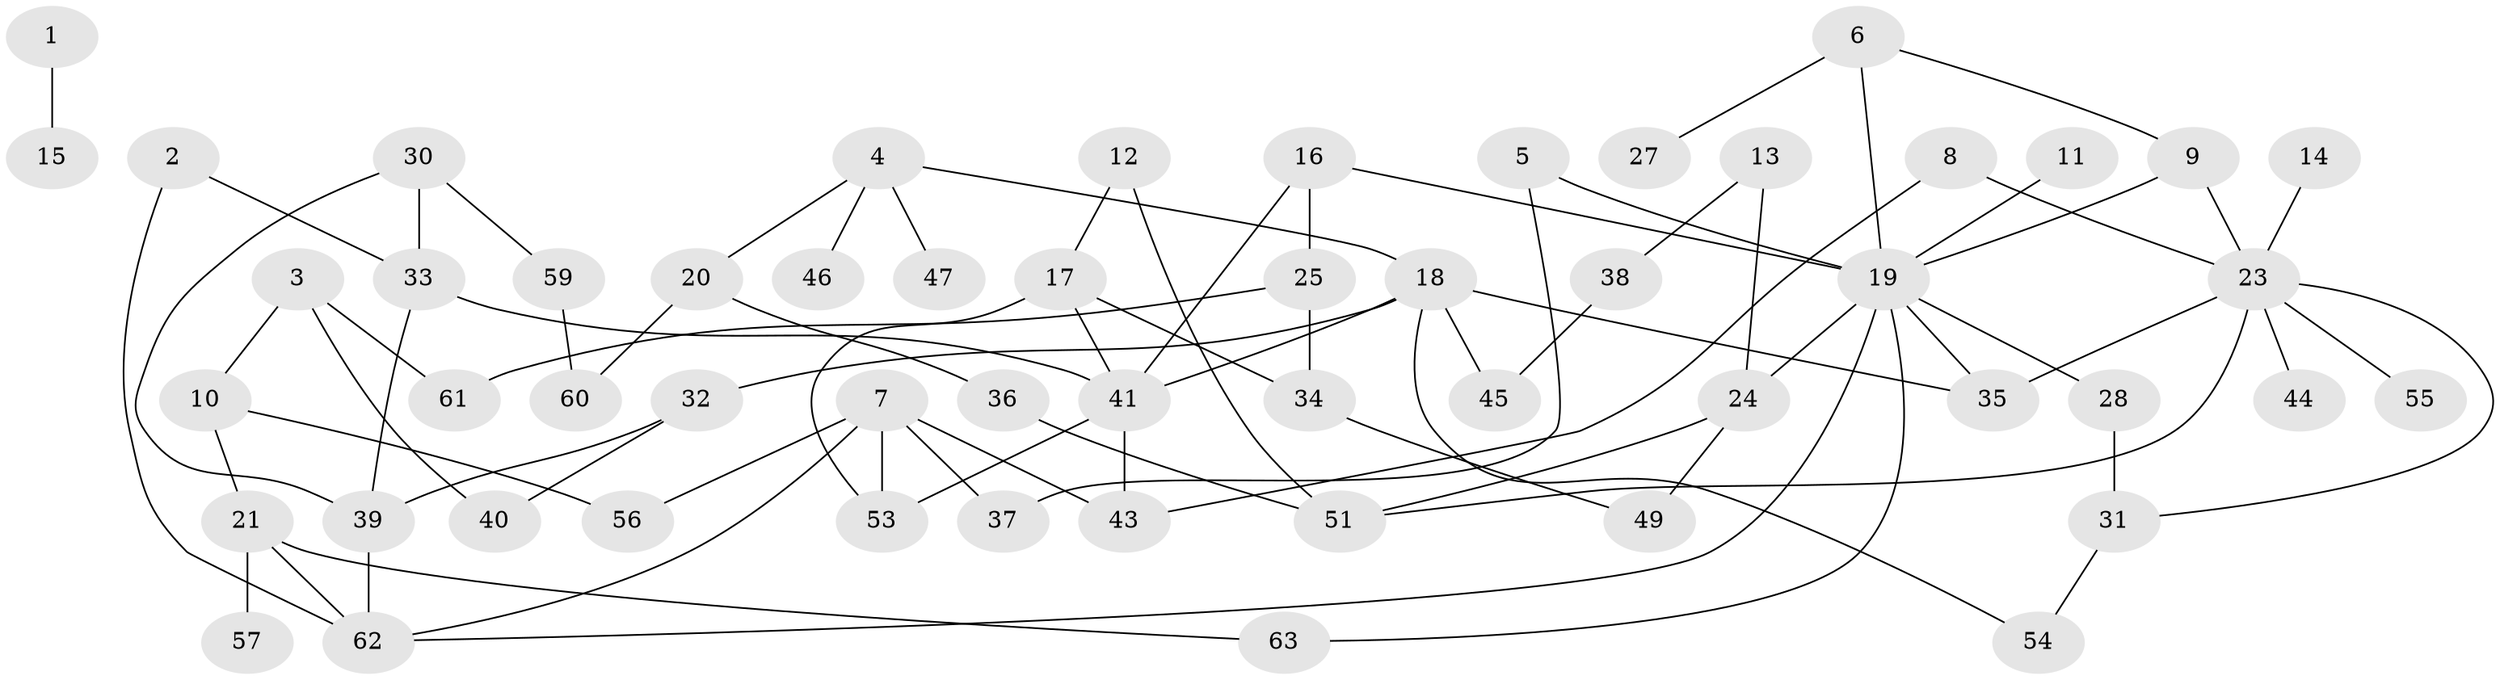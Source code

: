 // original degree distribution, {1: 0.25396825396825395, 2: 0.2777777777777778, 4: 0.1111111111111111, 3: 0.25396825396825395, 5: 0.047619047619047616, 0: 0.05555555555555555}
// Generated by graph-tools (version 1.1) at 2025/33/03/09/25 02:33:28]
// undirected, 55 vertices, 78 edges
graph export_dot {
graph [start="1"]
  node [color=gray90,style=filled];
  1;
  2;
  3;
  4;
  5;
  6;
  7;
  8;
  9;
  10;
  11;
  12;
  13;
  14;
  15;
  16;
  17;
  18;
  19;
  20;
  21;
  23;
  24;
  25;
  27;
  28;
  30;
  31;
  32;
  33;
  34;
  35;
  36;
  37;
  38;
  39;
  40;
  41;
  43;
  44;
  45;
  46;
  47;
  49;
  51;
  53;
  54;
  55;
  56;
  57;
  59;
  60;
  61;
  62;
  63;
  1 -- 15 [weight=3.0];
  2 -- 33 [weight=1.0];
  2 -- 62 [weight=1.0];
  3 -- 10 [weight=1.0];
  3 -- 40 [weight=1.0];
  3 -- 61 [weight=2.0];
  4 -- 18 [weight=1.0];
  4 -- 20 [weight=1.0];
  4 -- 46 [weight=1.0];
  4 -- 47 [weight=1.0];
  5 -- 19 [weight=1.0];
  5 -- 37 [weight=1.0];
  6 -- 9 [weight=1.0];
  6 -- 19 [weight=1.0];
  6 -- 27 [weight=1.0];
  7 -- 37 [weight=1.0];
  7 -- 43 [weight=1.0];
  7 -- 53 [weight=1.0];
  7 -- 56 [weight=1.0];
  7 -- 62 [weight=1.0];
  8 -- 23 [weight=1.0];
  8 -- 43 [weight=1.0];
  9 -- 19 [weight=1.0];
  9 -- 23 [weight=1.0];
  10 -- 21 [weight=1.0];
  10 -- 56 [weight=1.0];
  11 -- 19 [weight=1.0];
  12 -- 17 [weight=1.0];
  12 -- 51 [weight=1.0];
  13 -- 24 [weight=1.0];
  13 -- 38 [weight=1.0];
  14 -- 23 [weight=1.0];
  16 -- 19 [weight=1.0];
  16 -- 25 [weight=1.0];
  16 -- 41 [weight=1.0];
  17 -- 34 [weight=1.0];
  17 -- 41 [weight=1.0];
  17 -- 53 [weight=1.0];
  18 -- 32 [weight=1.0];
  18 -- 35 [weight=1.0];
  18 -- 41 [weight=1.0];
  18 -- 45 [weight=1.0];
  18 -- 54 [weight=1.0];
  19 -- 24 [weight=1.0];
  19 -- 28 [weight=1.0];
  19 -- 35 [weight=1.0];
  19 -- 62 [weight=1.0];
  19 -- 63 [weight=1.0];
  20 -- 36 [weight=1.0];
  20 -- 60 [weight=1.0];
  21 -- 57 [weight=1.0];
  21 -- 62 [weight=1.0];
  21 -- 63 [weight=1.0];
  23 -- 31 [weight=1.0];
  23 -- 35 [weight=1.0];
  23 -- 44 [weight=1.0];
  23 -- 51 [weight=1.0];
  23 -- 55 [weight=1.0];
  24 -- 49 [weight=1.0];
  24 -- 51 [weight=1.0];
  25 -- 34 [weight=1.0];
  25 -- 61 [weight=1.0];
  28 -- 31 [weight=1.0];
  30 -- 33 [weight=1.0];
  30 -- 39 [weight=1.0];
  30 -- 59 [weight=1.0];
  31 -- 54 [weight=1.0];
  32 -- 39 [weight=1.0];
  32 -- 40 [weight=1.0];
  33 -- 39 [weight=1.0];
  33 -- 41 [weight=1.0];
  34 -- 49 [weight=1.0];
  36 -- 51 [weight=1.0];
  38 -- 45 [weight=1.0];
  39 -- 62 [weight=1.0];
  41 -- 43 [weight=1.0];
  41 -- 53 [weight=1.0];
  59 -- 60 [weight=1.0];
}
